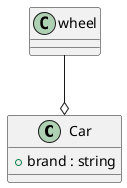 @startuml Diagrama de clases prueba
Class Car {
    + brand : string
}
Class wheel 
wheel --o Car



@enduml